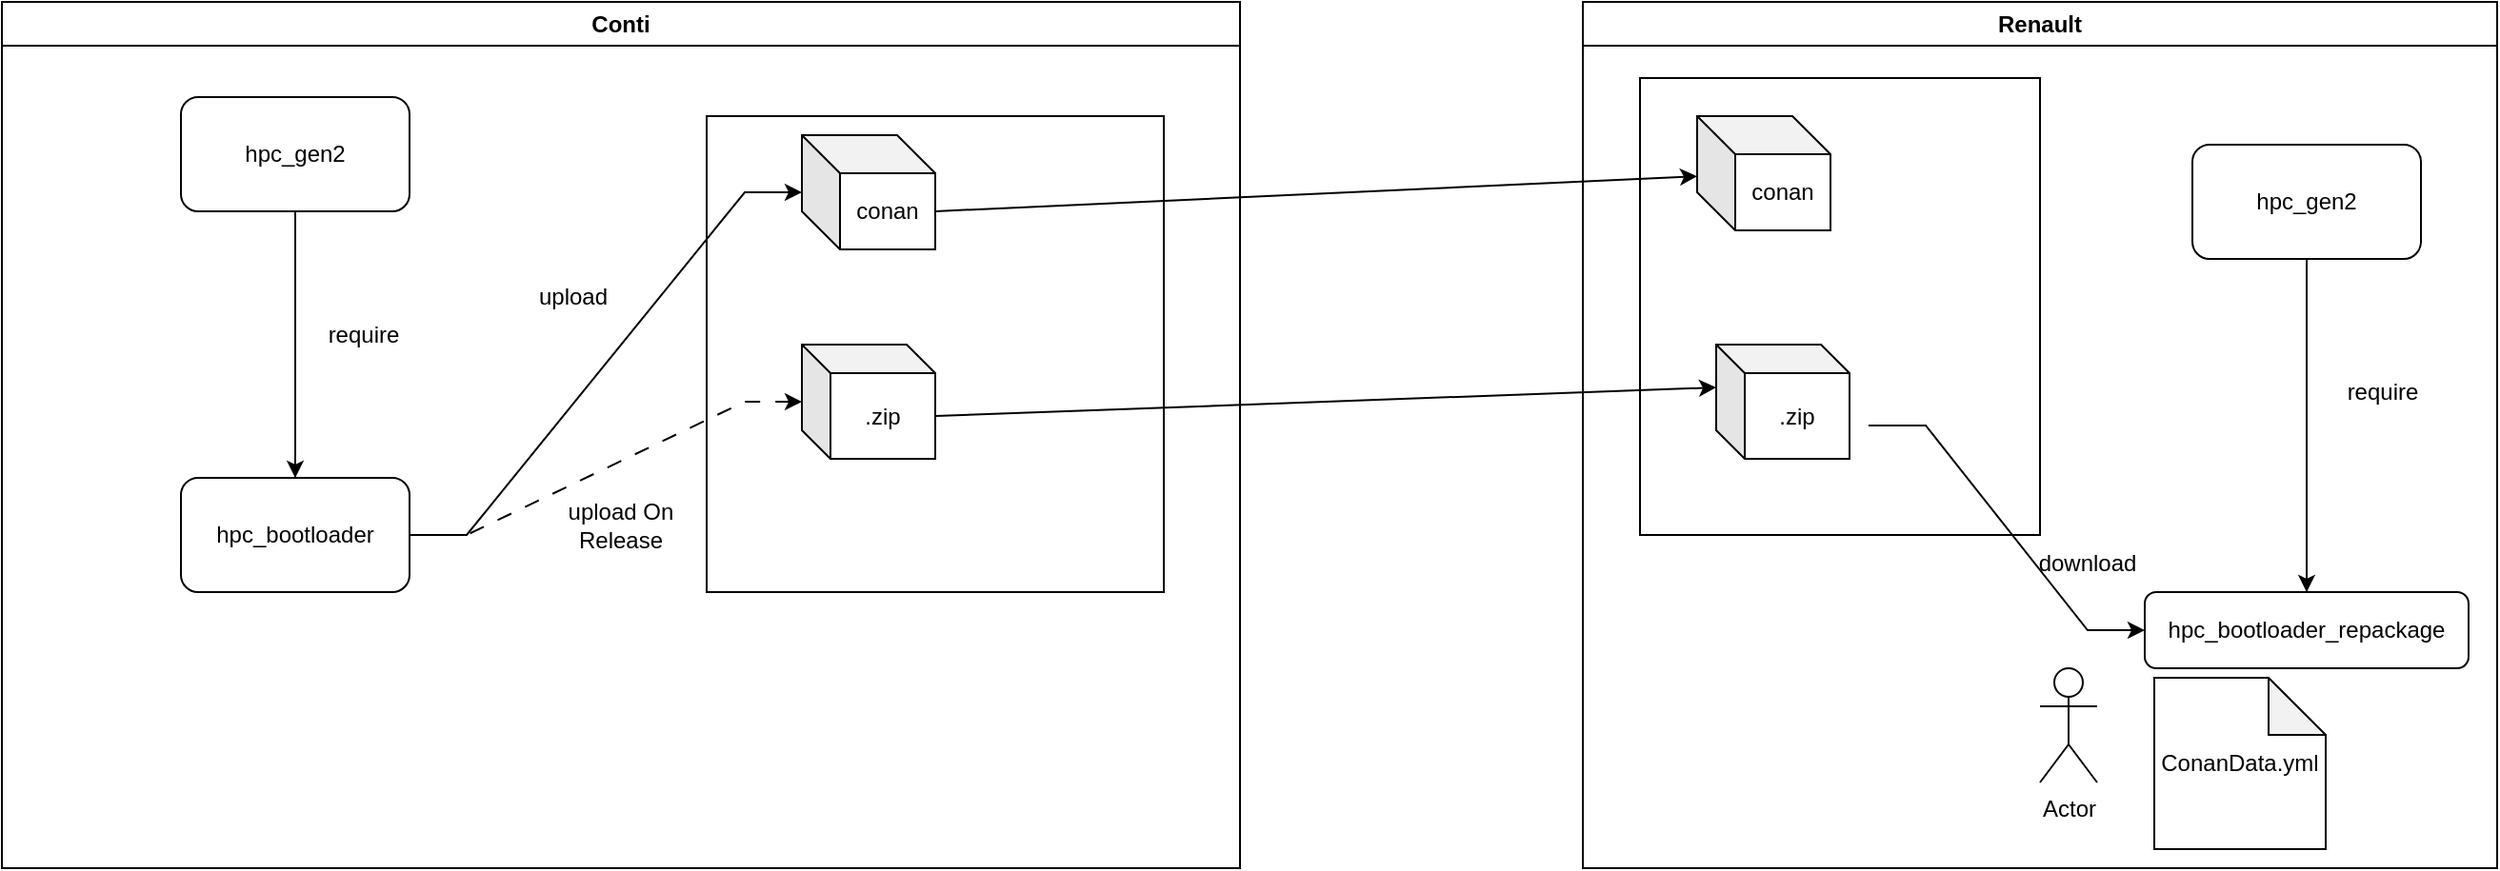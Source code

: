 <mxfile version="20.8.23" type="github">
  <diagram name="Page-1" id="RAXr_hjjFQmrgG1iH99k">
    <mxGraphModel dx="2796" dy="1040" grid="1" gridSize="10" guides="1" tooltips="1" connect="1" arrows="1" fold="1" page="1" pageScale="1" pageWidth="827" pageHeight="1169" math="0" shadow="0">
      <root>
        <mxCell id="0" />
        <mxCell id="1" parent="0" />
        <mxCell id="Rf8Fvv26KR735bPr0MUb-5" value="Conti" style="swimlane;whiteSpace=wrap;html=1;" parent="1" vertex="1">
          <mxGeometry x="-220" y="140" width="650" height="455" as="geometry" />
        </mxCell>
        <mxCell id="Rf8Fvv26KR735bPr0MUb-44" value="" style="rounded=0;whiteSpace=wrap;html=1;align=right;" parent="Rf8Fvv26KR735bPr0MUb-5" vertex="1">
          <mxGeometry x="370" y="60" width="240" height="250" as="geometry" />
        </mxCell>
        <mxCell id="Rf8Fvv26KR735bPr0MUb-7" value="require" style="text;html=1;strokeColor=none;fillColor=none;align=center;verticalAlign=middle;whiteSpace=wrap;rounded=0;" parent="Rf8Fvv26KR735bPr0MUb-5" vertex="1">
          <mxGeometry x="160" y="160" width="60" height="30" as="geometry" />
        </mxCell>
        <mxCell id="Rf8Fvv26KR735bPr0MUb-2" value="hpc_bootloader" style="rounded=1;whiteSpace=wrap;html=1;" parent="Rf8Fvv26KR735bPr0MUb-5" vertex="1">
          <mxGeometry x="94" y="250" width="120" height="60" as="geometry" />
        </mxCell>
        <mxCell id="Rf8Fvv26KR735bPr0MUb-1" value="hpc_gen2" style="rounded=1;whiteSpace=wrap;html=1;" parent="Rf8Fvv26KR735bPr0MUb-5" vertex="1">
          <mxGeometry x="94" y="50" width="120" height="60" as="geometry" />
        </mxCell>
        <mxCell id="Rf8Fvv26KR735bPr0MUb-3" value="" style="edgeStyle=orthogonalEdgeStyle;rounded=0;orthogonalLoop=1;jettySize=auto;html=1;endArrow=none;endFill=0;" parent="Rf8Fvv26KR735bPr0MUb-5" source="Rf8Fvv26KR735bPr0MUb-2" target="Rf8Fvv26KR735bPr0MUb-1" edge="1">
          <mxGeometry relative="1" as="geometry" />
        </mxCell>
        <mxCell id="Rf8Fvv26KR735bPr0MUb-6" value="" style="edgeStyle=orthogonalEdgeStyle;rounded=0;orthogonalLoop=1;jettySize=auto;html=1;endArrow=none;endFill=0;startArrow=classic;startFill=1;" parent="Rf8Fvv26KR735bPr0MUb-5" source="Rf8Fvv26KR735bPr0MUb-2" target="Rf8Fvv26KR735bPr0MUb-1" edge="1">
          <mxGeometry relative="1" as="geometry" />
        </mxCell>
        <mxCell id="Rf8Fvv26KR735bPr0MUb-35" value=".zip" style="shape=cube;whiteSpace=wrap;html=1;boundedLbl=1;backgroundOutline=1;darkOpacity=0.05;darkOpacity2=0.1;size=15;" parent="Rf8Fvv26KR735bPr0MUb-5" vertex="1">
          <mxGeometry x="420" y="180" width="70" height="60" as="geometry" />
        </mxCell>
        <mxCell id="Rf8Fvv26KR735bPr0MUb-39" style="edgeStyle=entityRelationEdgeStyle;rounded=0;orthogonalLoop=1;jettySize=auto;html=1;startArrow=none;startFill=0;endArrow=classic;endFill=1;dashed=1;dashPattern=8 8;" parent="Rf8Fvv26KR735bPr0MUb-5" source="Rf8Fvv26KR735bPr0MUb-2" target="Rf8Fvv26KR735bPr0MUb-35" edge="1">
          <mxGeometry relative="1" as="geometry" />
        </mxCell>
        <mxCell id="Rf8Fvv26KR735bPr0MUb-40" value="upload" style="text;html=1;strokeColor=none;fillColor=none;align=center;verticalAlign=middle;whiteSpace=wrap;rounded=0;" parent="Rf8Fvv26KR735bPr0MUb-5" vertex="1">
          <mxGeometry x="270" y="140" width="60" height="30" as="geometry" />
        </mxCell>
        <mxCell id="Rf8Fvv26KR735bPr0MUb-41" value="conan" style="shape=cube;whiteSpace=wrap;html=1;boundedLbl=1;backgroundOutline=1;darkOpacity=0.05;darkOpacity2=0.1;" parent="Rf8Fvv26KR735bPr0MUb-5" vertex="1">
          <mxGeometry x="420" y="70" width="70" height="60" as="geometry" />
        </mxCell>
        <mxCell id="Rf8Fvv26KR735bPr0MUb-42" style="edgeStyle=entityRelationEdgeStyle;rounded=0;orthogonalLoop=1;jettySize=auto;html=1;exitX=1;exitY=0.5;exitDx=0;exitDy=0;startArrow=none;startFill=0;endArrow=classic;endFill=1;" parent="Rf8Fvv26KR735bPr0MUb-5" source="Rf8Fvv26KR735bPr0MUb-2" target="Rf8Fvv26KR735bPr0MUb-41" edge="1">
          <mxGeometry relative="1" as="geometry" />
        </mxCell>
        <mxCell id="Rf8Fvv26KR735bPr0MUb-46" value="upload On Release" style="text;html=1;strokeColor=none;fillColor=none;align=center;verticalAlign=middle;whiteSpace=wrap;rounded=0;" parent="Rf8Fvv26KR735bPr0MUb-5" vertex="1">
          <mxGeometry x="295" y="260" width="60" height="30" as="geometry" />
        </mxCell>
        <mxCell id="Rf8Fvv26KR735bPr0MUb-14" value="Renault" style="swimlane;whiteSpace=wrap;html=1;" parent="1" vertex="1">
          <mxGeometry x="610" y="140" width="480" height="455" as="geometry" />
        </mxCell>
        <mxCell id="Rf8Fvv26KR735bPr0MUb-45" value="" style="rounded=0;whiteSpace=wrap;html=1;align=right;" parent="Rf8Fvv26KR735bPr0MUb-14" vertex="1">
          <mxGeometry x="30" y="40" width="210" height="240" as="geometry" />
        </mxCell>
        <mxCell id="Rf8Fvv26KR735bPr0MUb-15" value="download" style="text;html=1;strokeColor=none;fillColor=none;align=center;verticalAlign=middle;whiteSpace=wrap;rounded=0;" parent="Rf8Fvv26KR735bPr0MUb-14" vertex="1">
          <mxGeometry x="235" y="280" width="60" height="30" as="geometry" />
        </mxCell>
        <mxCell id="Rf8Fvv26KR735bPr0MUb-16" value="hpc_bootloader_repackage" style="rounded=1;whiteSpace=wrap;html=1;" parent="Rf8Fvv26KR735bPr0MUb-14" vertex="1">
          <mxGeometry x="295" y="310" width="170" height="40" as="geometry" />
        </mxCell>
        <mxCell id="Rf8Fvv26KR735bPr0MUb-17" value="hpc_gen2" style="rounded=1;whiteSpace=wrap;html=1;" parent="Rf8Fvv26KR735bPr0MUb-14" vertex="1">
          <mxGeometry x="320" y="75" width="120" height="60" as="geometry" />
        </mxCell>
        <mxCell id="Rf8Fvv26KR735bPr0MUb-18" value="" style="edgeStyle=orthogonalEdgeStyle;rounded=0;orthogonalLoop=1;jettySize=auto;html=1;endArrow=none;endFill=0;" parent="Rf8Fvv26KR735bPr0MUb-14" source="Rf8Fvv26KR735bPr0MUb-16" target="Rf8Fvv26KR735bPr0MUb-17" edge="1">
          <mxGeometry relative="1" as="geometry" />
        </mxCell>
        <mxCell id="Rf8Fvv26KR735bPr0MUb-19" value="" style="edgeStyle=orthogonalEdgeStyle;rounded=0;orthogonalLoop=1;jettySize=auto;html=1;endArrow=none;endFill=0;startArrow=classic;startFill=1;" parent="Rf8Fvv26KR735bPr0MUb-14" source="Rf8Fvv26KR735bPr0MUb-16" target="Rf8Fvv26KR735bPr0MUb-17" edge="1">
          <mxGeometry relative="1" as="geometry" />
        </mxCell>
        <mxCell id="Rf8Fvv26KR735bPr0MUb-26" value=".zip" style="shape=cube;whiteSpace=wrap;html=1;boundedLbl=1;backgroundOutline=1;darkOpacity=0.05;darkOpacity2=0.1;size=15;" parent="Rf8Fvv26KR735bPr0MUb-14" vertex="1">
          <mxGeometry x="70" y="180" width="70" height="60" as="geometry" />
        </mxCell>
        <mxCell id="Rf8Fvv26KR735bPr0MUb-27" value="require" style="text;html=1;strokeColor=none;fillColor=none;align=center;verticalAlign=middle;whiteSpace=wrap;rounded=0;" parent="Rf8Fvv26KR735bPr0MUb-14" vertex="1">
          <mxGeometry x="390" y="190" width="60" height="30" as="geometry" />
        </mxCell>
        <mxCell id="Rf8Fvv26KR735bPr0MUb-30" value="ConanData.yml" style="shape=note;whiteSpace=wrap;html=1;backgroundOutline=1;darkOpacity=0.05;" parent="Rf8Fvv26KR735bPr0MUb-14" vertex="1">
          <mxGeometry x="300" y="355" width="90" height="90" as="geometry" />
        </mxCell>
        <mxCell id="Rf8Fvv26KR735bPr0MUb-31" style="edgeStyle=entityRelationEdgeStyle;rounded=0;orthogonalLoop=1;jettySize=auto;html=1;entryX=0;entryY=0;entryDx=80;entryDy=42.5;entryPerimeter=0;startArrow=classic;startFill=1;endArrow=none;endFill=0;" parent="Rf8Fvv26KR735bPr0MUb-14" source="Rf8Fvv26KR735bPr0MUb-16" target="Rf8Fvv26KR735bPr0MUb-26" edge="1">
          <mxGeometry relative="1" as="geometry" />
        </mxCell>
        <mxCell id="Rf8Fvv26KR735bPr0MUb-49" value="Actor" style="shape=umlActor;verticalLabelPosition=bottom;verticalAlign=top;html=1;outlineConnect=0;" parent="Rf8Fvv26KR735bPr0MUb-14" vertex="1">
          <mxGeometry x="240" y="350" width="30" height="60" as="geometry" />
        </mxCell>
        <mxCell id="BIpj4RTWhaLMTsqC55FD-2" value="conan" style="shape=cube;whiteSpace=wrap;html=1;boundedLbl=1;backgroundOutline=1;darkOpacity=0.05;darkOpacity2=0.1;" vertex="1" parent="Rf8Fvv26KR735bPr0MUb-14">
          <mxGeometry x="60" y="60" width="70" height="60" as="geometry" />
        </mxCell>
        <mxCell id="BIpj4RTWhaLMTsqC55FD-1" value="" style="endArrow=classic;html=1;rounded=0;exitX=0;exitY=0;exitDx=70;exitDy=37.5;exitPerimeter=0;entryX=0;entryY=0;entryDx=0;entryDy=22.5;entryPerimeter=0;" edge="1" parent="1" source="Rf8Fvv26KR735bPr0MUb-35" target="Rf8Fvv26KR735bPr0MUb-26">
          <mxGeometry width="50" height="50" relative="1" as="geometry">
            <mxPoint x="360" y="600" as="sourcePoint" />
            <mxPoint x="410" y="550" as="targetPoint" />
          </mxGeometry>
        </mxCell>
        <mxCell id="BIpj4RTWhaLMTsqC55FD-3" value="" style="endArrow=classic;html=1;rounded=0;exitX=0;exitY=0;exitDx=70;exitDy=40;exitPerimeter=0;" edge="1" parent="1" source="Rf8Fvv26KR735bPr0MUb-41" target="BIpj4RTWhaLMTsqC55FD-2">
          <mxGeometry width="50" height="50" relative="1" as="geometry">
            <mxPoint x="360" y="600" as="sourcePoint" />
            <mxPoint x="410" y="550" as="targetPoint" />
          </mxGeometry>
        </mxCell>
      </root>
    </mxGraphModel>
  </diagram>
</mxfile>
